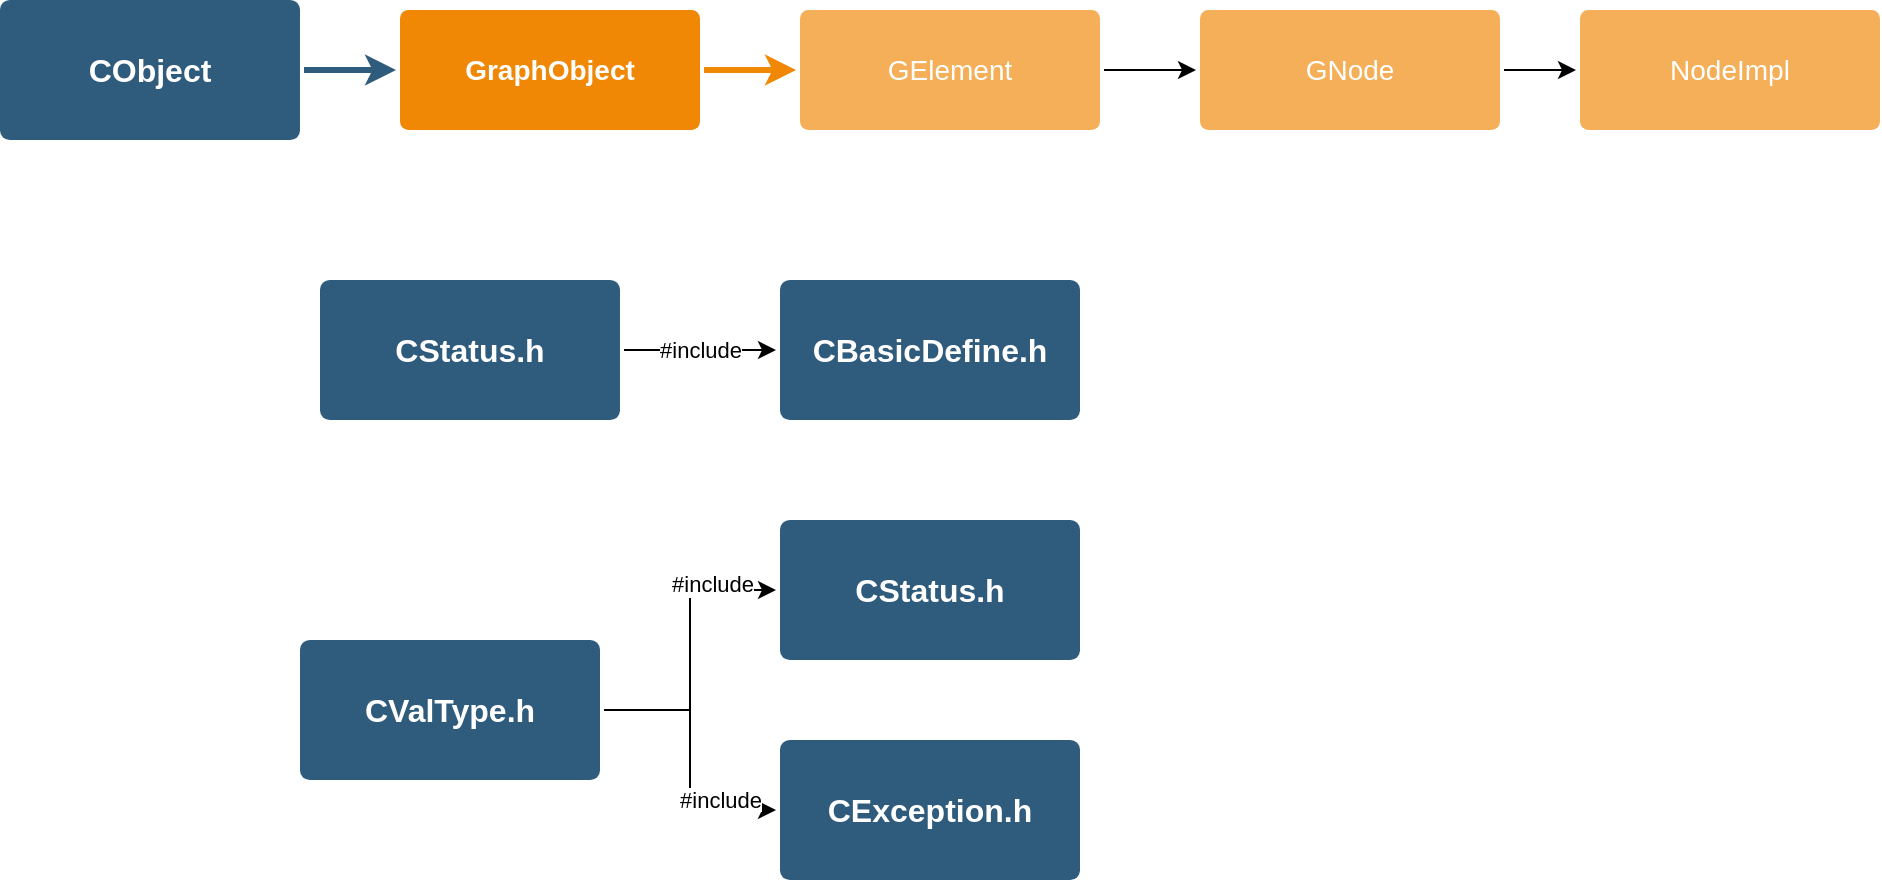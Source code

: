<mxfile version="20.5.1" type="github">
  <diagram id="6a731a19-8d31-9384-78a2-239565b7b9f0" name="Page-1">
    <mxGraphModel dx="915" dy="745" grid="1" gridSize="10" guides="1" tooltips="1" connect="1" arrows="1" fold="1" page="1" pageScale="1" pageWidth="1169" pageHeight="827" background="none" math="0" shadow="0">
      <root>
        <mxCell id="0" />
        <mxCell id="1" parent="0" />
        <mxCell id="1745" value="" style="edgeStyle=none;rounded=0;jumpStyle=none;html=1;shadow=0;labelBackgroundColor=none;startArrow=none;startFill=0;endArrow=classic;endFill=1;jettySize=auto;orthogonalLoop=1;strokeColor=#2F5B7C;strokeWidth=3;fontFamily=Helvetica;fontSize=16;fontColor=#23445D;spacing=5;" parent="1" source="1749" target="1764" edge="1">
          <mxGeometry relative="1" as="geometry" />
        </mxCell>
        <mxCell id="1749" value="CObject" style="rounded=1;whiteSpace=wrap;html=1;shadow=0;labelBackgroundColor=none;strokeColor=none;strokeWidth=3;fillColor=#2F5B7C;fontFamily=Helvetica;fontSize=16;fontColor=#FFFFFF;align=center;fontStyle=1;spacing=5;arcSize=7;perimeterSpacing=2;" parent="1" vertex="1">
          <mxGeometry x="50" y="230" width="150" height="70" as="geometry" />
        </mxCell>
        <mxCell id="1764" value="GraphObject" style="rounded=1;whiteSpace=wrap;html=1;shadow=0;labelBackgroundColor=none;strokeColor=none;strokeWidth=3;fillColor=#F08705;fontFamily=Helvetica;fontSize=14;fontColor=#FFFFFF;align=center;spacing=5;fontStyle=1;arcSize=7;perimeterSpacing=2;" parent="1" vertex="1">
          <mxGeometry x="250" y="235" width="150" height="60" as="geometry" />
        </mxCell>
        <mxCell id="X7Ijp4RwcKiB-T7lkJOk-1779" value="" style="edgeStyle=orthogonalEdgeStyle;rounded=0;orthogonalLoop=1;jettySize=auto;html=1;" parent="1" source="1765" target="1767" edge="1">
          <mxGeometry relative="1" as="geometry" />
        </mxCell>
        <mxCell id="1765" value="GElement" style="rounded=1;whiteSpace=wrap;html=1;shadow=0;labelBackgroundColor=none;strokeColor=none;strokeWidth=3;fillColor=#f5af58;fontFamily=Helvetica;fontSize=14;fontColor=#FFFFFF;align=center;spacing=5;arcSize=7;perimeterSpacing=2;" parent="1" vertex="1">
          <mxGeometry x="450" y="235" width="150" height="60" as="geometry" />
        </mxCell>
        <mxCell id="1766" value="" style="edgeStyle=none;rounded=0;jumpStyle=none;html=1;shadow=0;labelBackgroundColor=none;startArrow=none;startFill=0;endArrow=classic;endFill=1;jettySize=auto;orthogonalLoop=1;strokeColor=#F08705;strokeWidth=3;fontFamily=Helvetica;fontSize=14;fontColor=#FFFFFF;spacing=5;" parent="1" source="1764" target="1765" edge="1">
          <mxGeometry relative="1" as="geometry" />
        </mxCell>
        <mxCell id="X7Ijp4RwcKiB-T7lkJOk-1781" value="" style="edgeStyle=orthogonalEdgeStyle;rounded=0;orthogonalLoop=1;jettySize=auto;html=1;" parent="1" source="1767" target="X7Ijp4RwcKiB-T7lkJOk-1780" edge="1">
          <mxGeometry relative="1" as="geometry" />
        </mxCell>
        <mxCell id="1767" value="GNode" style="rounded=1;whiteSpace=wrap;html=1;shadow=0;labelBackgroundColor=none;strokeColor=none;strokeWidth=3;fillColor=#f5af58;fontFamily=Helvetica;fontSize=14;fontColor=#FFFFFF;align=center;spacing=5;arcSize=7;perimeterSpacing=2;" parent="1" vertex="1">
          <mxGeometry x="650" y="235" width="150" height="60" as="geometry" />
        </mxCell>
        <mxCell id="X7Ijp4RwcKiB-T7lkJOk-1780" value="NodeImpl" style="rounded=1;whiteSpace=wrap;html=1;shadow=0;labelBackgroundColor=none;strokeColor=none;strokeWidth=3;fillColor=#f5af58;fontFamily=Helvetica;fontSize=14;fontColor=#FFFFFF;align=center;spacing=5;arcSize=7;perimeterSpacing=2;" parent="1" vertex="1">
          <mxGeometry x="840" y="235" width="150" height="60" as="geometry" />
        </mxCell>
        <mxCell id="tTpiCOQjlMZmBHriZ7nE-1769" value="#include" style="edgeStyle=orthogonalEdgeStyle;rounded=0;orthogonalLoop=1;jettySize=auto;html=1;" edge="1" parent="1" source="tTpiCOQjlMZmBHriZ7nE-1767" target="tTpiCOQjlMZmBHriZ7nE-1768">
          <mxGeometry relative="1" as="geometry" />
        </mxCell>
        <mxCell id="tTpiCOQjlMZmBHriZ7nE-1767" value="CStatus.h" style="rounded=1;whiteSpace=wrap;html=1;shadow=0;labelBackgroundColor=none;strokeColor=none;strokeWidth=3;fillColor=#2F5B7C;fontFamily=Helvetica;fontSize=16;fontColor=#FFFFFF;align=center;fontStyle=1;spacing=5;arcSize=7;perimeterSpacing=2;" vertex="1" parent="1">
          <mxGeometry x="210" y="370" width="150" height="70" as="geometry" />
        </mxCell>
        <mxCell id="tTpiCOQjlMZmBHriZ7nE-1768" value="CBasicDefine.h" style="rounded=1;whiteSpace=wrap;html=1;shadow=0;labelBackgroundColor=none;strokeColor=none;strokeWidth=3;fillColor=#2F5B7C;fontFamily=Helvetica;fontSize=16;fontColor=#FFFFFF;align=center;fontStyle=1;spacing=5;arcSize=7;perimeterSpacing=2;" vertex="1" parent="1">
          <mxGeometry x="440" y="370" width="150" height="70" as="geometry" />
        </mxCell>
        <mxCell id="tTpiCOQjlMZmBHriZ7nE-1770" value="CStatus.h" style="rounded=1;whiteSpace=wrap;html=1;shadow=0;labelBackgroundColor=none;strokeColor=none;strokeWidth=3;fillColor=#2F5B7C;fontFamily=Helvetica;fontSize=16;fontColor=#FFFFFF;align=center;fontStyle=1;spacing=5;arcSize=7;perimeterSpacing=2;" vertex="1" parent="1">
          <mxGeometry x="440" y="490" width="150" height="70" as="geometry" />
        </mxCell>
        <mxCell id="tTpiCOQjlMZmBHriZ7nE-1773" value="" style="edgeStyle=orthogonalEdgeStyle;rounded=0;orthogonalLoop=1;jettySize=auto;html=1;" edge="1" parent="1" source="tTpiCOQjlMZmBHriZ7nE-1771" target="tTpiCOQjlMZmBHriZ7nE-1772">
          <mxGeometry relative="1" as="geometry" />
        </mxCell>
        <mxCell id="tTpiCOQjlMZmBHriZ7nE-1774" style="edgeStyle=orthogonalEdgeStyle;rounded=0;orthogonalLoop=1;jettySize=auto;html=1;" edge="1" parent="1" source="tTpiCOQjlMZmBHriZ7nE-1771" target="tTpiCOQjlMZmBHriZ7nE-1770">
          <mxGeometry relative="1" as="geometry" />
        </mxCell>
        <mxCell id="tTpiCOQjlMZmBHriZ7nE-1776" value="#include" style="edgeLabel;html=1;align=center;verticalAlign=middle;resizable=0;points=[];" vertex="1" connectable="0" parent="tTpiCOQjlMZmBHriZ7nE-1774">
          <mxGeometry x="0.562" y="3" relative="1" as="geometry">
            <mxPoint as="offset" />
          </mxGeometry>
        </mxCell>
        <mxCell id="tTpiCOQjlMZmBHriZ7nE-1771" value="CValType.h" style="rounded=1;whiteSpace=wrap;html=1;shadow=0;labelBackgroundColor=none;strokeColor=none;strokeWidth=3;fillColor=#2F5B7C;fontFamily=Helvetica;fontSize=16;fontColor=#FFFFFF;align=center;fontStyle=1;spacing=5;arcSize=7;perimeterSpacing=2;" vertex="1" parent="1">
          <mxGeometry x="200" y="550" width="150" height="70" as="geometry" />
        </mxCell>
        <mxCell id="tTpiCOQjlMZmBHriZ7nE-1772" value="CException.h" style="rounded=1;whiteSpace=wrap;html=1;shadow=0;labelBackgroundColor=none;strokeColor=none;strokeWidth=3;fillColor=#2F5B7C;fontFamily=Helvetica;fontSize=16;fontColor=#FFFFFF;align=center;fontStyle=1;spacing=5;arcSize=7;perimeterSpacing=2;" vertex="1" parent="1">
          <mxGeometry x="440" y="600" width="150" height="70" as="geometry" />
        </mxCell>
        <mxCell id="tTpiCOQjlMZmBHriZ7nE-1777" value="&lt;span style=&quot;font-size: 11px; background-color: rgb(255, 255, 255);&quot;&gt;#include&lt;/span&gt;" style="text;html=1;align=center;verticalAlign=middle;resizable=0;points=[];autosize=1;strokeColor=none;fillColor=none;" vertex="1" parent="1">
          <mxGeometry x="375" y="615" width="70" height="30" as="geometry" />
        </mxCell>
      </root>
    </mxGraphModel>
  </diagram>
</mxfile>
